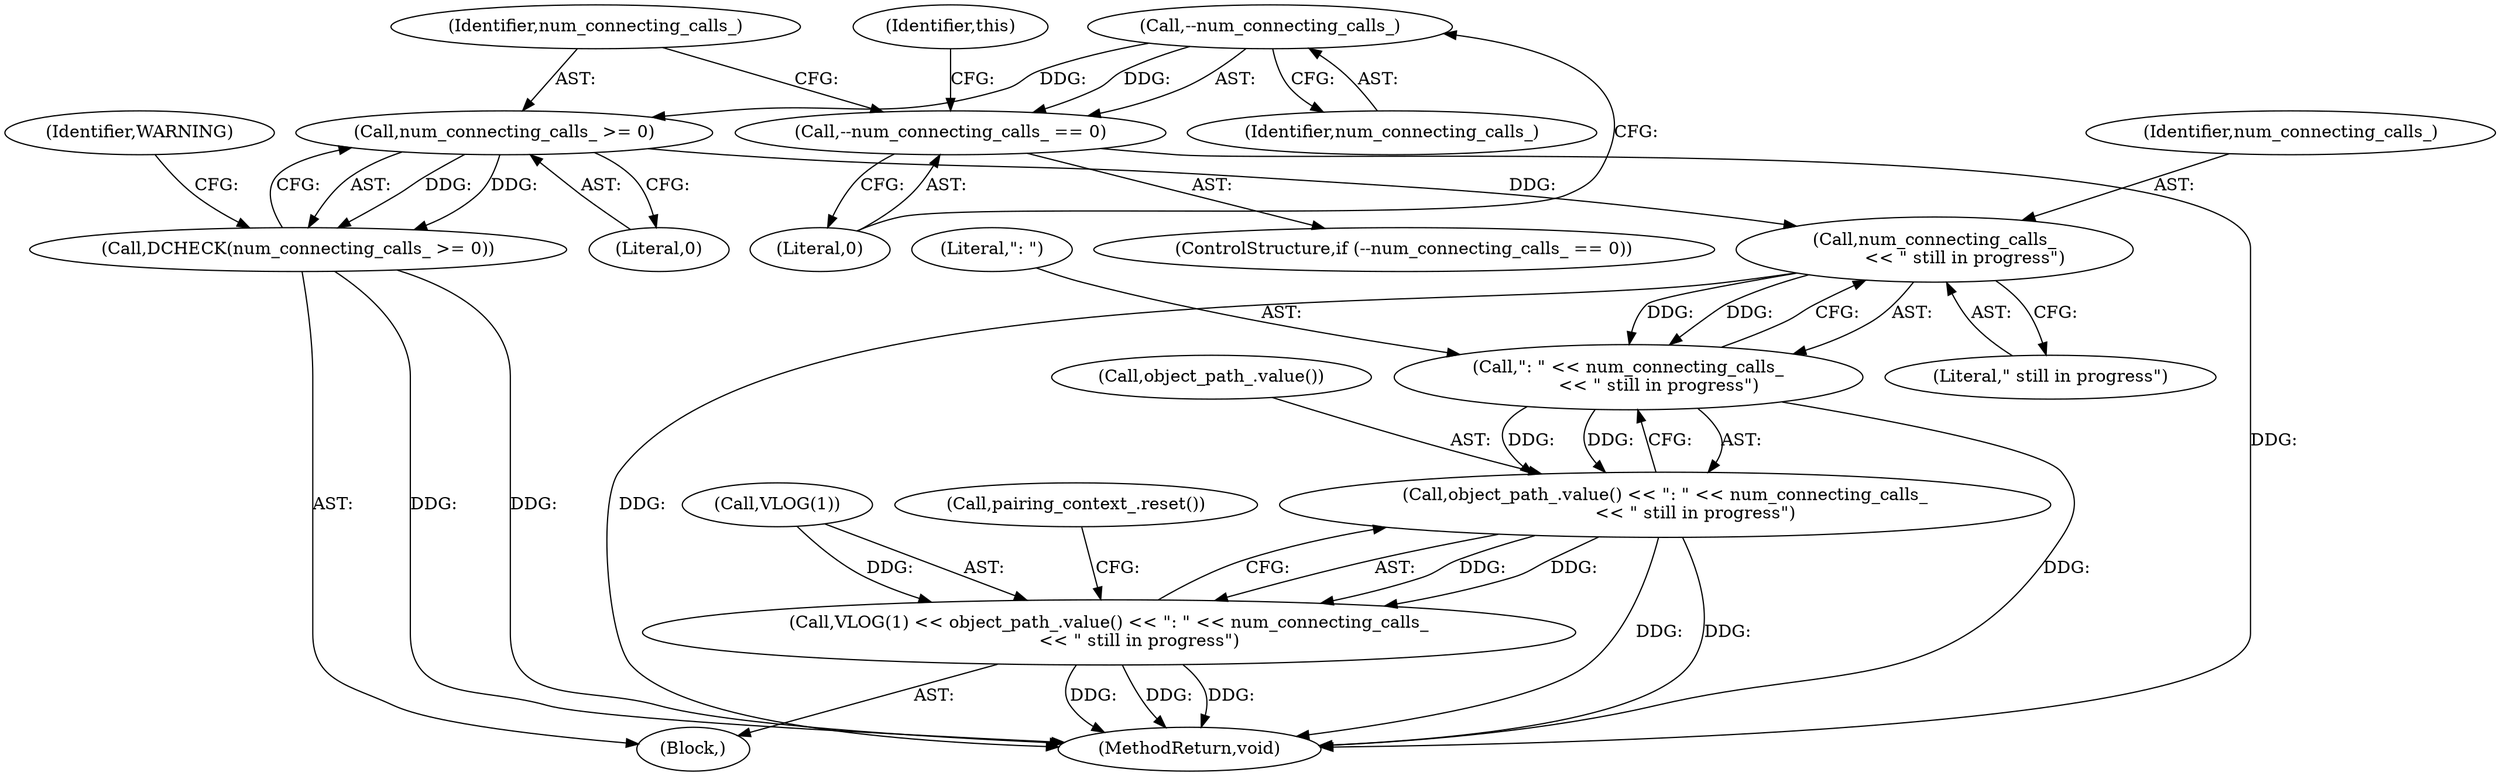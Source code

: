 digraph "0_Chrome_d358f57009b85fb7440208afa5ba87636b491889_14@API" {
"1000107" [label="(Call,--num_connecting_calls_)"];
"1000106" [label="(Call,--num_connecting_calls_ == 0)"];
"1000113" [label="(Call,num_connecting_calls_ >= 0)"];
"1000112" [label="(Call,DCHECK(num_connecting_calls_ >= 0))"];
"1000135" [label="(Call,num_connecting_calls_\n           << \" still in progress\")"];
"1000133" [label="(Call,\": \" << num_connecting_calls_\n           << \" still in progress\")"];
"1000131" [label="(Call,object_path_.value() << \": \" << num_connecting_calls_\n           << \" still in progress\")"];
"1000128" [label="(Call,VLOG(1) << object_path_.value() << \": \" << num_connecting_calls_\n           << \" still in progress\")"];
"1000104" [label="(Block,)"];
"1000133" [label="(Call,\": \" << num_connecting_calls_\n           << \" still in progress\")"];
"1000129" [label="(Call,VLOG(1))"];
"1000109" [label="(Literal,0)"];
"1000136" [label="(Identifier,num_connecting_calls_)"];
"1000128" [label="(Call,VLOG(1) << object_path_.value() << \": \" << num_connecting_calls_\n           << \" still in progress\")"];
"1000113" [label="(Call,num_connecting_calls_ >= 0)"];
"1000112" [label="(Call,DCHECK(num_connecting_calls_ >= 0))"];
"1000138" [label="(Call,pairing_context_.reset())"];
"1000114" [label="(Identifier,num_connecting_calls_)"];
"1000135" [label="(Call,num_connecting_calls_\n           << \" still in progress\")"];
"1000132" [label="(Call,object_path_.value())"];
"1000118" [label="(Identifier,WARNING)"];
"1000131" [label="(Call,object_path_.value() << \": \" << num_connecting_calls_\n           << \" still in progress\")"];
"1000200" [label="(MethodReturn,void)"];
"1000107" [label="(Call,--num_connecting_calls_)"];
"1000111" [label="(Identifier,this)"];
"1000108" [label="(Identifier,num_connecting_calls_)"];
"1000134" [label="(Literal,\": \")"];
"1000137" [label="(Literal,\" still in progress\")"];
"1000105" [label="(ControlStructure,if (--num_connecting_calls_ == 0))"];
"1000106" [label="(Call,--num_connecting_calls_ == 0)"];
"1000115" [label="(Literal,0)"];
"1000107" -> "1000106"  [label="AST: "];
"1000107" -> "1000108"  [label="CFG: "];
"1000108" -> "1000107"  [label="AST: "];
"1000109" -> "1000107"  [label="CFG: "];
"1000107" -> "1000106"  [label="DDG: "];
"1000107" -> "1000113"  [label="DDG: "];
"1000106" -> "1000105"  [label="AST: "];
"1000106" -> "1000109"  [label="CFG: "];
"1000109" -> "1000106"  [label="AST: "];
"1000111" -> "1000106"  [label="CFG: "];
"1000114" -> "1000106"  [label="CFG: "];
"1000106" -> "1000200"  [label="DDG: "];
"1000113" -> "1000112"  [label="AST: "];
"1000113" -> "1000115"  [label="CFG: "];
"1000114" -> "1000113"  [label="AST: "];
"1000115" -> "1000113"  [label="AST: "];
"1000112" -> "1000113"  [label="CFG: "];
"1000113" -> "1000112"  [label="DDG: "];
"1000113" -> "1000112"  [label="DDG: "];
"1000113" -> "1000135"  [label="DDG: "];
"1000112" -> "1000104"  [label="AST: "];
"1000118" -> "1000112"  [label="CFG: "];
"1000112" -> "1000200"  [label="DDG: "];
"1000112" -> "1000200"  [label="DDG: "];
"1000135" -> "1000133"  [label="AST: "];
"1000135" -> "1000137"  [label="CFG: "];
"1000136" -> "1000135"  [label="AST: "];
"1000137" -> "1000135"  [label="AST: "];
"1000133" -> "1000135"  [label="CFG: "];
"1000135" -> "1000200"  [label="DDG: "];
"1000135" -> "1000133"  [label="DDG: "];
"1000135" -> "1000133"  [label="DDG: "];
"1000133" -> "1000131"  [label="AST: "];
"1000134" -> "1000133"  [label="AST: "];
"1000131" -> "1000133"  [label="CFG: "];
"1000133" -> "1000200"  [label="DDG: "];
"1000133" -> "1000131"  [label="DDG: "];
"1000133" -> "1000131"  [label="DDG: "];
"1000131" -> "1000128"  [label="AST: "];
"1000132" -> "1000131"  [label="AST: "];
"1000128" -> "1000131"  [label="CFG: "];
"1000131" -> "1000200"  [label="DDG: "];
"1000131" -> "1000200"  [label="DDG: "];
"1000131" -> "1000128"  [label="DDG: "];
"1000131" -> "1000128"  [label="DDG: "];
"1000128" -> "1000104"  [label="AST: "];
"1000129" -> "1000128"  [label="AST: "];
"1000138" -> "1000128"  [label="CFG: "];
"1000128" -> "1000200"  [label="DDG: "];
"1000128" -> "1000200"  [label="DDG: "];
"1000128" -> "1000200"  [label="DDG: "];
"1000129" -> "1000128"  [label="DDG: "];
}
